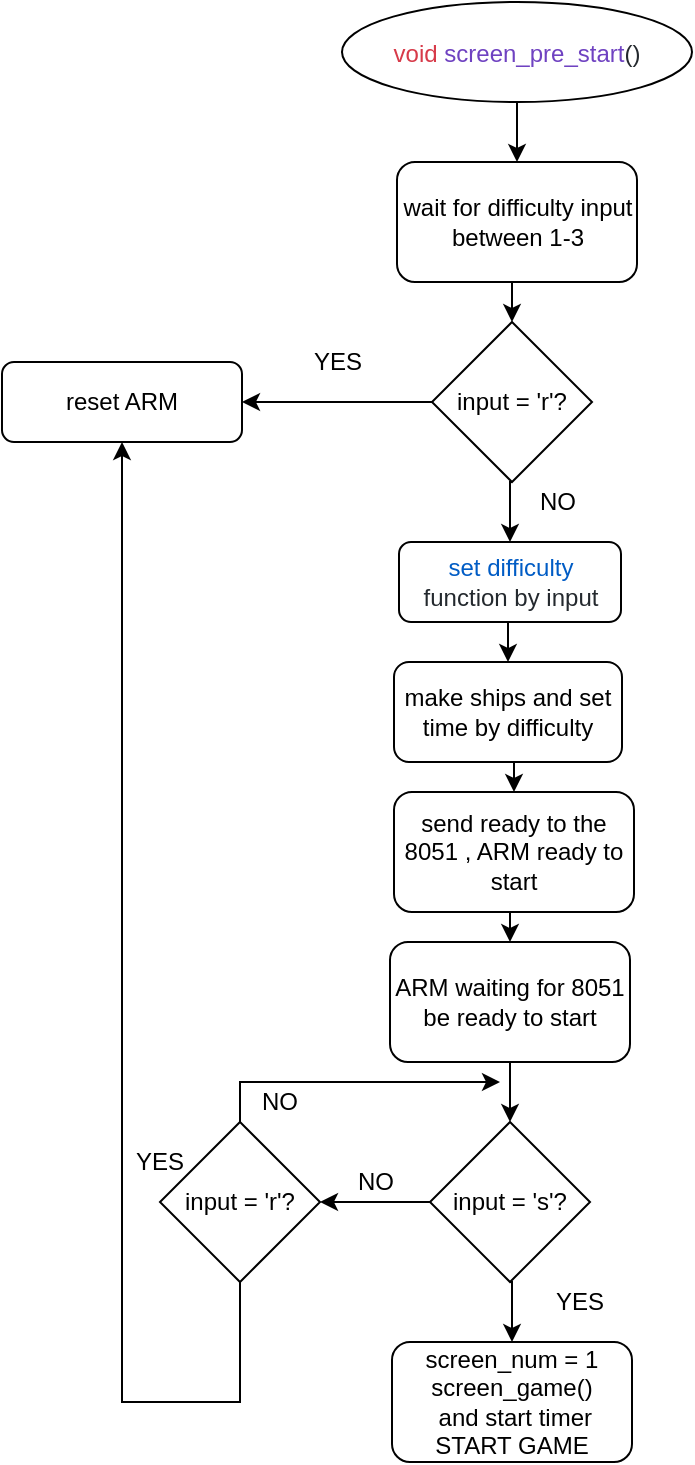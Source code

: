 <mxfile version="10.9.2" type="device"><diagram id="E30ubb9tOBRYOHeKJneb" name="Page-1"><mxGraphModel dx="1342" dy="501" grid="1" gridSize="10" guides="1" tooltips="1" connect="1" arrows="1" fold="1" page="1" pageScale="1" pageWidth="850" pageHeight="1100" math="0" shadow="0"><root><mxCell id="0"/><mxCell id="1" parent="0"/><mxCell id="H-h9BfkASBWZgjM4xriF-6" style="edgeStyle=orthogonalEdgeStyle;rounded=0;orthogonalLoop=1;jettySize=auto;html=1;exitX=0.5;exitY=1;exitDx=0;exitDy=0;entryX=0.5;entryY=0;entryDx=0;entryDy=0;" edge="1" parent="1" source="H-h9BfkASBWZgjM4xriF-1" target="H-h9BfkASBWZgjM4xriF-2"><mxGeometry relative="1" as="geometry"/></mxCell><mxCell id="H-h9BfkASBWZgjM4xriF-1" value="&lt;table class=&quot;highlight tab-size js-file-line-container&quot; style=&quot;box-sizing: border-box ; border-collapse: collapse ; border-spacing: 0px ; color: rgb(36 , 41 , 46) ; font-family: , &amp;#34;blinkmacsystemfont&amp;#34; , &amp;#34;segoe ui&amp;#34; , &amp;#34;helvetica&amp;#34; , &amp;#34;arial&amp;#34; , sans-serif , &amp;#34;apple color emoji&amp;#34; , &amp;#34;segoe ui emoji&amp;#34; , &amp;#34;segoe ui symbol&amp;#34; ; font-size: 14px ; white-space: normal ; background-color: rgb(255 , 255 , 255)&quot;&gt;&lt;tbody style=&quot;box-sizing: border-box&quot;&gt;&lt;tr style=&quot;box-sizing: border-box&quot;&gt;&lt;/tr&gt;&lt;tr style=&quot;box-sizing: border-box&quot;&gt;&lt;td id=&quot;LC82&quot; class=&quot;blob-code blob-code-inner js-file-line&quot; style=&quot;box-sizing: border-box ; padding: 0px 10px ; line-height: 20px ; position: relative ; vertical-align: top ; font-family: , &amp;#34;consolas&amp;#34; , &amp;#34;liberation mono&amp;#34; , &amp;#34;menlo&amp;#34; , &amp;#34;courier&amp;#34; , monospace ; font-size: 12px ; overflow: visible ; white-space: pre ; overflow-wrap: normal&quot;&gt;&lt;span class=&quot;pl-k&quot; style=&quot;box-sizing: border-box ; color: rgb(215 , 58 , 73)&quot;&gt;void&lt;/span&gt; &lt;span class=&quot;pl-en&quot; style=&quot;box-sizing: border-box ; color: rgb(111 , 66 , 193)&quot;&gt;screen_pre_start&lt;/span&gt;()&lt;/td&gt;&lt;/tr&gt;&lt;tr style=&quot;box-sizing: border-box&quot;&gt;&lt;td id=&quot;L83&quot; class=&quot;blob-num js-line-number&quot; style=&quot;box-sizing: border-box ; padding: 0px 10px ; color: rgba(27 , 31 , 35 , 0.3) ; cursor: pointer ; font-family: , &amp;#34;consolas&amp;#34; , &amp;#34;liberation mono&amp;#34; , &amp;#34;menlo&amp;#34; , &amp;#34;courier&amp;#34; , monospace ; font-size: 12px ; line-height: 20px ; min-width: 50px ; text-align: right ; vertical-align: top ; white-space: nowrap ; width: 50.4px&quot;&gt;&lt;/td&gt;&lt;/tr&gt;&lt;/tbody&gt;&lt;/table&gt;" style="ellipse;whiteSpace=wrap;html=1;" vertex="1" parent="1"><mxGeometry x="350" y="20" width="175" height="50" as="geometry"/></mxCell><mxCell id="H-h9BfkASBWZgjM4xriF-54" style="edgeStyle=orthogonalEdgeStyle;rounded=0;orthogonalLoop=1;jettySize=auto;html=1;exitX=0.5;exitY=1;exitDx=0;exitDy=0;entryX=0.5;entryY=0;entryDx=0;entryDy=0;" edge="1" parent="1" source="H-h9BfkASBWZgjM4xriF-2" target="H-h9BfkASBWZgjM4xriF-22"><mxGeometry relative="1" as="geometry"/></mxCell><mxCell id="H-h9BfkASBWZgjM4xriF-2" value="wait for difficulty&amp;nbsp;input between 1-3" style="rounded=1;whiteSpace=wrap;html=1;" vertex="1" parent="1"><mxGeometry x="377.5" y="100" width="120" height="60" as="geometry"/></mxCell><mxCell id="H-h9BfkASBWZgjM4xriF-46" style="edgeStyle=orthogonalEdgeStyle;rounded=0;orthogonalLoop=1;jettySize=auto;html=1;exitX=0.5;exitY=1;exitDx=0;exitDy=0;entryX=0.5;entryY=0;entryDx=0;entryDy=0;" edge="1" parent="1" source="H-h9BfkASBWZgjM4xriF-9" target="H-h9BfkASBWZgjM4xriF-12"><mxGeometry relative="1" as="geometry"/></mxCell><mxCell id="H-h9BfkASBWZgjM4xriF-9" value="&lt;span class=&quot;pl-c1&quot; style=&quot;box-sizing: border-box ; color: rgb(0 , 92 , 197) ; font-family: , &amp;#34;consolas&amp;#34; , &amp;#34;liberation mono&amp;#34; , &amp;#34;menlo&amp;#34; , &amp;#34;courier&amp;#34; , monospace ; white-space: pre ; background-color: rgb(255 , 255 , 255)&quot;&gt;set difficulty&lt;br/&gt;&lt;/span&gt;&lt;span class=&quot;pl-c1&quot; style=&quot;box-sizing: border-box ; white-space: pre ; background-color: rgb(255 , 255 , 255)&quot;&gt;&lt;font color=&quot;#24292e&quot;&gt; function by input &lt;/font&gt;&lt;/span&gt;" style="rounded=1;whiteSpace=wrap;html=1;" vertex="1" parent="1"><mxGeometry x="378.5" y="290" width="111" height="40" as="geometry"/></mxCell><mxCell id="H-h9BfkASBWZgjM4xriF-47" style="edgeStyle=orthogonalEdgeStyle;rounded=0;orthogonalLoop=1;jettySize=auto;html=1;exitX=0.5;exitY=1;exitDx=0;exitDy=0;entryX=0.5;entryY=0;entryDx=0;entryDy=0;" edge="1" parent="1" source="H-h9BfkASBWZgjM4xriF-12" target="H-h9BfkASBWZgjM4xriF-13"><mxGeometry relative="1" as="geometry"/></mxCell><mxCell id="H-h9BfkASBWZgjM4xriF-12" value="make ships and set time by difficulty" style="rounded=1;whiteSpace=wrap;html=1;" vertex="1" parent="1"><mxGeometry x="376" y="350" width="114" height="50" as="geometry"/></mxCell><mxCell id="H-h9BfkASBWZgjM4xriF-49" style="edgeStyle=orthogonalEdgeStyle;rounded=0;orthogonalLoop=1;jettySize=auto;html=1;exitX=0.5;exitY=1;exitDx=0;exitDy=0;entryX=0.5;entryY=0;entryDx=0;entryDy=0;" edge="1" parent="1" source="H-h9BfkASBWZgjM4xriF-13" target="H-h9BfkASBWZgjM4xriF-14"><mxGeometry relative="1" as="geometry"/></mxCell><mxCell id="H-h9BfkASBWZgjM4xriF-13" value="send ready to the 8051 , ARM ready to start" style="rounded=1;whiteSpace=wrap;html=1;" vertex="1" parent="1"><mxGeometry x="376" y="415" width="120" height="60" as="geometry"/></mxCell><mxCell id="H-h9BfkASBWZgjM4xriF-45" style="edgeStyle=orthogonalEdgeStyle;rounded=0;orthogonalLoop=1;jettySize=auto;html=1;entryX=0.5;entryY=0;entryDx=0;entryDy=0;" edge="1" parent="1" source="H-h9BfkASBWZgjM4xriF-14" target="H-h9BfkASBWZgjM4xriF-15"><mxGeometry relative="1" as="geometry"/></mxCell><mxCell id="H-h9BfkASBWZgjM4xriF-14" value="ARM waiting for 8051 be ready to start" style="rounded=1;whiteSpace=wrap;html=1;" vertex="1" parent="1"><mxGeometry x="374" y="490" width="120" height="60" as="geometry"/></mxCell><mxCell id="H-h9BfkASBWZgjM4xriF-16" style="edgeStyle=orthogonalEdgeStyle;rounded=0;orthogonalLoop=1;jettySize=auto;html=1;exitX=0;exitY=0.5;exitDx=0;exitDy=0;entryX=1;entryY=0.5;entryDx=0;entryDy=0;" edge="1" parent="1" source="H-h9BfkASBWZgjM4xriF-15" target="H-h9BfkASBWZgjM4xriF-20"><mxGeometry relative="1" as="geometry"><mxPoint x="339" y="600" as="targetPoint"/><Array as="points"><mxPoint x="339" y="620"/></Array></mxGeometry></mxCell><mxCell id="H-h9BfkASBWZgjM4xriF-59" style="edgeStyle=orthogonalEdgeStyle;rounded=0;orthogonalLoop=1;jettySize=auto;html=1;exitX=0.5;exitY=1;exitDx=0;exitDy=0;entryX=0.5;entryY=0;entryDx=0;entryDy=0;" edge="1" parent="1" source="H-h9BfkASBWZgjM4xriF-15" target="H-h9BfkASBWZgjM4xriF-57"><mxGeometry relative="1" as="geometry"/></mxCell><mxCell id="H-h9BfkASBWZgjM4xriF-15" value="input = 's'?" style="rhombus;whiteSpace=wrap;html=1;" vertex="1" parent="1"><mxGeometry x="394" y="580" width="80" height="80" as="geometry"/></mxCell><mxCell id="H-h9BfkASBWZgjM4xriF-21" style="edgeStyle=orthogonalEdgeStyle;rounded=0;orthogonalLoop=1;jettySize=auto;html=1;entryX=0.5;entryY=1;entryDx=0;entryDy=0;" edge="1" parent="1" source="H-h9BfkASBWZgjM4xriF-20" target="H-h9BfkASBWZgjM4xriF-24"><mxGeometry relative="1" as="geometry"><mxPoint x="220" y="320" as="targetPoint"/><Array as="points"><mxPoint x="240" y="720"/></Array></mxGeometry></mxCell><mxCell id="H-h9BfkASBWZgjM4xriF-56" style="edgeStyle=orthogonalEdgeStyle;rounded=0;orthogonalLoop=1;jettySize=auto;html=1;exitX=0.5;exitY=0;exitDx=0;exitDy=0;" edge="1" parent="1" source="H-h9BfkASBWZgjM4xriF-20"><mxGeometry relative="1" as="geometry"><mxPoint x="429" y="560" as="targetPoint"/><Array as="points"><mxPoint x="299" y="560"/></Array></mxGeometry></mxCell><mxCell id="H-h9BfkASBWZgjM4xriF-20" value="input = 'r'?" style="rhombus;whiteSpace=wrap;html=1;" vertex="1" parent="1"><mxGeometry x="259" y="580" width="80" height="80" as="geometry"/></mxCell><mxCell id="H-h9BfkASBWZgjM4xriF-27" style="edgeStyle=orthogonalEdgeStyle;rounded=0;orthogonalLoop=1;jettySize=auto;html=1;exitX=0;exitY=0.5;exitDx=0;exitDy=0;entryX=1;entryY=0.5;entryDx=0;entryDy=0;" edge="1" parent="1" source="H-h9BfkASBWZgjM4xriF-22" target="H-h9BfkASBWZgjM4xriF-24"><mxGeometry relative="1" as="geometry"/></mxCell><mxCell id="H-h9BfkASBWZgjM4xriF-38" style="edgeStyle=orthogonalEdgeStyle;rounded=0;orthogonalLoop=1;jettySize=auto;html=1;exitX=0.5;exitY=1;exitDx=0;exitDy=0;entryX=0.5;entryY=0;entryDx=0;entryDy=0;" edge="1" parent="1" source="H-h9BfkASBWZgjM4xriF-22" target="H-h9BfkASBWZgjM4xriF-9"><mxGeometry relative="1" as="geometry"><mxPoint x="435" y="280" as="targetPoint"/></mxGeometry></mxCell><mxCell id="H-h9BfkASBWZgjM4xriF-22" value="input = 'r'?" style="rhombus;whiteSpace=wrap;html=1;" vertex="1" parent="1"><mxGeometry x="395" y="180" width="80" height="80" as="geometry"/></mxCell><mxCell id="H-h9BfkASBWZgjM4xriF-24" value="reset ARM" style="rounded=1;whiteSpace=wrap;html=1;" vertex="1" parent="1"><mxGeometry x="180" y="200" width="120" height="40" as="geometry"/></mxCell><mxCell id="H-h9BfkASBWZgjM4xriF-28" value="YES&lt;br&gt;" style="text;html=1;strokeColor=none;fillColor=none;align=center;verticalAlign=middle;whiteSpace=wrap;rounded=0;" vertex="1" parent="1"><mxGeometry x="327.5" y="190" width="40" height="20" as="geometry"/></mxCell><mxCell id="H-h9BfkASBWZgjM4xriF-29" value="NO&lt;br&gt;" style="text;html=1;strokeColor=none;fillColor=none;align=center;verticalAlign=middle;whiteSpace=wrap;rounded=0;" vertex="1" parent="1"><mxGeometry x="437.5" y="260" width="40" height="20" as="geometry"/></mxCell><mxCell id="H-h9BfkASBWZgjM4xriF-50" value="NO&lt;br&gt;" style="text;html=1;strokeColor=none;fillColor=none;align=center;verticalAlign=middle;whiteSpace=wrap;rounded=0;" vertex="1" parent="1"><mxGeometry x="346.5" y="600" width="40" height="20" as="geometry"/></mxCell><mxCell id="H-h9BfkASBWZgjM4xriF-51" value="NO&lt;br&gt;" style="text;html=1;strokeColor=none;fillColor=none;align=center;verticalAlign=middle;whiteSpace=wrap;rounded=0;" vertex="1" parent="1"><mxGeometry x="299" y="560" width="40" height="20" as="geometry"/></mxCell><mxCell id="H-h9BfkASBWZgjM4xriF-52" value="YES&lt;br&gt;" style="text;html=1;strokeColor=none;fillColor=none;align=center;verticalAlign=middle;whiteSpace=wrap;rounded=0;" vertex="1" parent="1"><mxGeometry x="239" y="590" width="40" height="20" as="geometry"/></mxCell><mxCell id="H-h9BfkASBWZgjM4xriF-53" value="YES&lt;br&gt;" style="text;html=1;strokeColor=none;fillColor=none;align=center;verticalAlign=middle;whiteSpace=wrap;rounded=0;" vertex="1" parent="1"><mxGeometry x="449" y="660" width="40" height="20" as="geometry"/></mxCell><mxCell id="H-h9BfkASBWZgjM4xriF-57" value="screen_num = 1&lt;br&gt;screen_game()&lt;br&gt;&amp;nbsp;and start timer&lt;br&gt;START GAME&lt;br&gt;" style="rounded=1;whiteSpace=wrap;html=1;" vertex="1" parent="1"><mxGeometry x="375" y="690" width="120" height="60" as="geometry"/></mxCell></root></mxGraphModel></diagram></mxfile>
